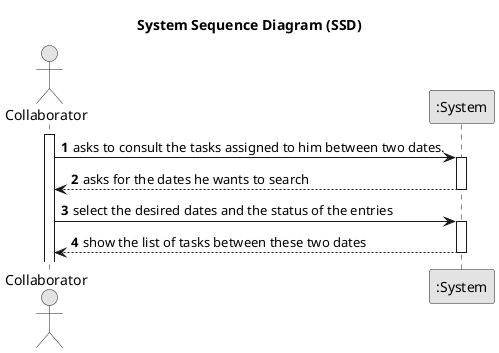 @startuml
skinparam monochrome true
skinparam packageStyle rectangle
skinparam shadowing false

title System Sequence Diagram (SSD)

autonumber

actor "Collaborator" as Employee
participant ":System" as System

activate Employee

    Employee -> System : asks to consult the tasks assigned to him between two dates.

    activate System

        System --> Employee : asks for the dates he wants to search
    deactivate System
        Employee -> System :select the desired dates and the status of the entries

        activate System

            System --> Employee :show the list of tasks between these two dates
        deactivate System



@enduml